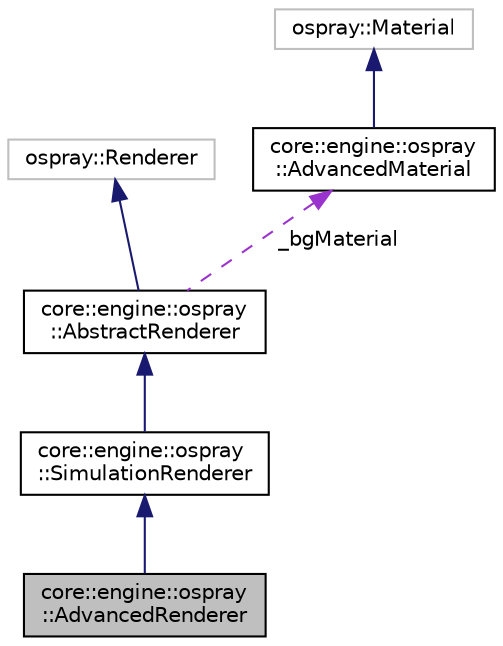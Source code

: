 digraph "core::engine::ospray::AdvancedRenderer"
{
 // LATEX_PDF_SIZE
  edge [fontname="Helvetica",fontsize="10",labelfontname="Helvetica",labelfontsize="10"];
  node [fontname="Helvetica",fontsize="10",shape=record];
  Node1 [label="core::engine::ospray\l::AdvancedRenderer",height=0.2,width=0.4,color="black", fillcolor="grey75", style="filled", fontcolor="black",tooltip="The AdvancedRenderer class is a renderer that can perform global illumination (light shading,..."];
  Node2 -> Node1 [dir="back",color="midnightblue",fontsize="10",style="solid",fontname="Helvetica"];
  Node2 [label="core::engine::ospray\l::SimulationRenderer",height=0.2,width=0.4,color="black", fillcolor="white", style="filled",URL="$d3/df5/classcore_1_1engine_1_1ospray_1_1SimulationRenderer.html",tooltip=" "];
  Node3 -> Node2 [dir="back",color="midnightblue",fontsize="10",style="solid",fontname="Helvetica"];
  Node3 [label="core::engine::ospray\l::AbstractRenderer",height=0.2,width=0.4,color="black", fillcolor="white", style="filled",URL="$d1/d8d/classcore_1_1engine_1_1ospray_1_1AbstractRenderer.html",tooltip=" "];
  Node4 -> Node3 [dir="back",color="midnightblue",fontsize="10",style="solid",fontname="Helvetica"];
  Node4 [label="ospray::Renderer",height=0.2,width=0.4,color="grey75", fillcolor="white", style="filled",tooltip=" "];
  Node5 -> Node3 [dir="back",color="darkorchid3",fontsize="10",style="dashed",label=" _bgMaterial" ,fontname="Helvetica"];
  Node5 [label="core::engine::ospray\l::AdvancedMaterial",height=0.2,width=0.4,color="black", fillcolor="white", style="filled",URL="$db/da7/structcore_1_1engine_1_1ospray_1_1AdvancedMaterial.html",tooltip=" "];
  Node6 -> Node5 [dir="back",color="midnightblue",fontsize="10",style="solid",fontname="Helvetica"];
  Node6 [label="ospray::Material",height=0.2,width=0.4,color="grey75", fillcolor="white", style="filled",tooltip=" "];
}
